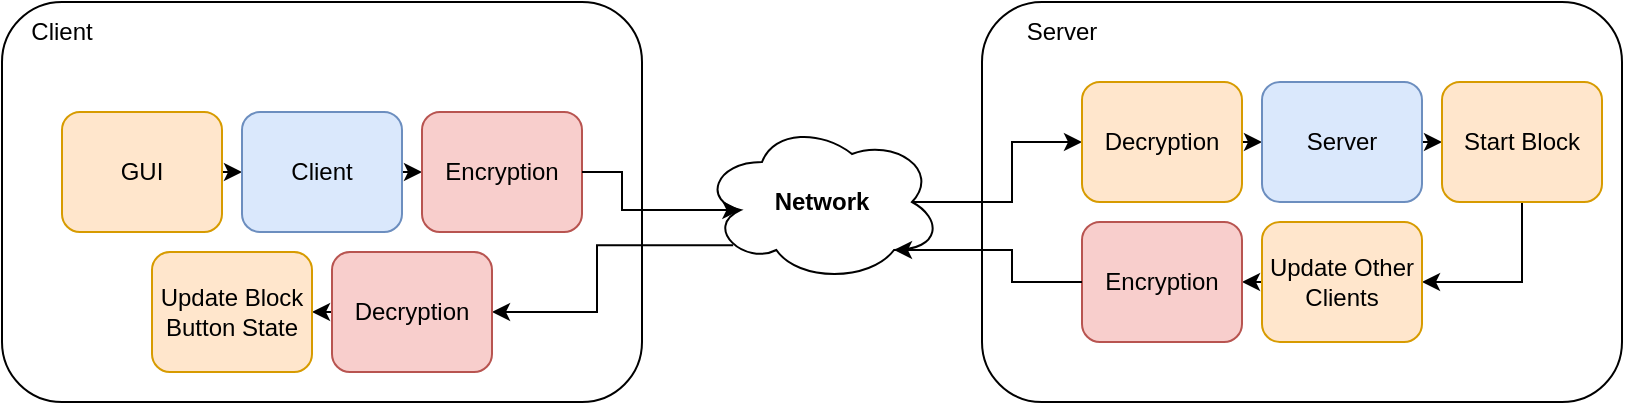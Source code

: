 <mxfile version="24.1.0" type="device">
  <diagram name="Page-1" id="aho3Puq2h6HQ7FZuOHsb">
    <mxGraphModel dx="1036" dy="606" grid="1" gridSize="10" guides="1" tooltips="1" connect="1" arrows="1" fold="1" page="1" pageScale="1" pageWidth="850" pageHeight="1100" math="0" shadow="0">
      <root>
        <mxCell id="0" />
        <mxCell id="1" parent="0" />
        <mxCell id="jrQk5kd3ISWVfhH9Z-BP-1" value="" style="rounded=1;whiteSpace=wrap;html=1;" vertex="1" parent="1">
          <mxGeometry x="520" y="170" width="320" height="200" as="geometry" />
        </mxCell>
        <mxCell id="jrQk5kd3ISWVfhH9Z-BP-2" value="" style="rounded=1;whiteSpace=wrap;html=1;" vertex="1" parent="1">
          <mxGeometry x="30" y="170" width="320" height="200" as="geometry" />
        </mxCell>
        <mxCell id="jrQk5kd3ISWVfhH9Z-BP-3" style="edgeStyle=orthogonalEdgeStyle;rounded=0;orthogonalLoop=1;jettySize=auto;html=1;exitX=0.875;exitY=0.5;exitDx=0;exitDy=0;exitPerimeter=0;entryX=0;entryY=0.5;entryDx=0;entryDy=0;" edge="1" parent="1" source="jrQk5kd3ISWVfhH9Z-BP-5" target="jrQk5kd3ISWVfhH9Z-BP-15">
          <mxGeometry relative="1" as="geometry" />
        </mxCell>
        <mxCell id="jrQk5kd3ISWVfhH9Z-BP-4" style="edgeStyle=orthogonalEdgeStyle;rounded=0;orthogonalLoop=1;jettySize=auto;html=1;exitX=0.13;exitY=0.77;exitDx=0;exitDy=0;exitPerimeter=0;entryX=1;entryY=0.5;entryDx=0;entryDy=0;" edge="1" parent="1" source="jrQk5kd3ISWVfhH9Z-BP-5" target="jrQk5kd3ISWVfhH9Z-BP-25">
          <mxGeometry relative="1" as="geometry" />
        </mxCell>
        <mxCell id="jrQk5kd3ISWVfhH9Z-BP-5" value="&lt;b&gt;Network&lt;/b&gt;" style="ellipse;shape=cloud;whiteSpace=wrap;html=1;" vertex="1" parent="1">
          <mxGeometry x="380" y="230" width="120" height="80" as="geometry" />
        </mxCell>
        <mxCell id="jrQk5kd3ISWVfhH9Z-BP-6" style="edgeStyle=orthogonalEdgeStyle;rounded=0;orthogonalLoop=1;jettySize=auto;html=1;exitX=1;exitY=0.5;exitDx=0;exitDy=0;entryX=0;entryY=0.5;entryDx=0;entryDy=0;" edge="1" parent="1" source="jrQk5kd3ISWVfhH9Z-BP-7" target="jrQk5kd3ISWVfhH9Z-BP-11">
          <mxGeometry relative="1" as="geometry" />
        </mxCell>
        <mxCell id="jrQk5kd3ISWVfhH9Z-BP-7" value="GUI" style="rounded=1;whiteSpace=wrap;html=1;fillColor=#ffe6cc;strokeColor=#d79b00;" vertex="1" parent="1">
          <mxGeometry x="60" y="225" width="80" height="60" as="geometry" />
        </mxCell>
        <mxCell id="jrQk5kd3ISWVfhH9Z-BP-8" value="Client" style="text;html=1;align=center;verticalAlign=middle;whiteSpace=wrap;rounded=0;" vertex="1" parent="1">
          <mxGeometry x="30" y="170" width="60" height="30" as="geometry" />
        </mxCell>
        <mxCell id="jrQk5kd3ISWVfhH9Z-BP-9" value="Server" style="text;html=1;align=center;verticalAlign=middle;whiteSpace=wrap;rounded=0;" vertex="1" parent="1">
          <mxGeometry x="530" y="170" width="60" height="30" as="geometry" />
        </mxCell>
        <mxCell id="jrQk5kd3ISWVfhH9Z-BP-10" style="edgeStyle=orthogonalEdgeStyle;rounded=0;orthogonalLoop=1;jettySize=auto;html=1;exitX=1;exitY=0.5;exitDx=0;exitDy=0;entryX=0;entryY=0.5;entryDx=0;entryDy=0;" edge="1" parent="1" source="jrQk5kd3ISWVfhH9Z-BP-11" target="jrQk5kd3ISWVfhH9Z-BP-12">
          <mxGeometry relative="1" as="geometry" />
        </mxCell>
        <mxCell id="jrQk5kd3ISWVfhH9Z-BP-11" value="Client" style="rounded=1;whiteSpace=wrap;html=1;fillColor=#dae8fc;strokeColor=#6c8ebf;" vertex="1" parent="1">
          <mxGeometry x="150" y="225" width="80" height="60" as="geometry" />
        </mxCell>
        <mxCell id="jrQk5kd3ISWVfhH9Z-BP-12" value="Encryption" style="rounded=1;whiteSpace=wrap;html=1;fillColor=#f8cecc;strokeColor=#b85450;" vertex="1" parent="1">
          <mxGeometry x="240" y="225" width="80" height="60" as="geometry" />
        </mxCell>
        <mxCell id="jrQk5kd3ISWVfhH9Z-BP-13" style="edgeStyle=orthogonalEdgeStyle;rounded=0;orthogonalLoop=1;jettySize=auto;html=1;exitX=1;exitY=0.5;exitDx=0;exitDy=0;entryX=0.16;entryY=0.55;entryDx=0;entryDy=0;entryPerimeter=0;" edge="1" parent="1" source="jrQk5kd3ISWVfhH9Z-BP-12" target="jrQk5kd3ISWVfhH9Z-BP-5">
          <mxGeometry relative="1" as="geometry">
            <Array as="points">
              <mxPoint x="340" y="255" />
              <mxPoint x="340" y="274" />
            </Array>
          </mxGeometry>
        </mxCell>
        <mxCell id="jrQk5kd3ISWVfhH9Z-BP-14" style="edgeStyle=orthogonalEdgeStyle;rounded=0;orthogonalLoop=1;jettySize=auto;html=1;exitX=1;exitY=0.5;exitDx=0;exitDy=0;entryX=0;entryY=0.5;entryDx=0;entryDy=0;" edge="1" parent="1" source="jrQk5kd3ISWVfhH9Z-BP-15" target="jrQk5kd3ISWVfhH9Z-BP-17">
          <mxGeometry relative="1" as="geometry" />
        </mxCell>
        <mxCell id="jrQk5kd3ISWVfhH9Z-BP-15" value="Decryption" style="rounded=1;whiteSpace=wrap;html=1;fillColor=#ffe6cc;strokeColor=#d79b00;" vertex="1" parent="1">
          <mxGeometry x="570" y="210" width="80" height="60" as="geometry" />
        </mxCell>
        <mxCell id="jrQk5kd3ISWVfhH9Z-BP-16" style="edgeStyle=orthogonalEdgeStyle;rounded=0;orthogonalLoop=1;jettySize=auto;html=1;exitX=1;exitY=0.5;exitDx=0;exitDy=0;entryX=0;entryY=0.5;entryDx=0;entryDy=0;" edge="1" parent="1" source="jrQk5kd3ISWVfhH9Z-BP-17" target="jrQk5kd3ISWVfhH9Z-BP-19">
          <mxGeometry relative="1" as="geometry" />
        </mxCell>
        <mxCell id="jrQk5kd3ISWVfhH9Z-BP-17" value="Server" style="rounded=1;whiteSpace=wrap;html=1;fillColor=#dae8fc;strokeColor=#6c8ebf;" vertex="1" parent="1">
          <mxGeometry x="660" y="210" width="80" height="60" as="geometry" />
        </mxCell>
        <mxCell id="jrQk5kd3ISWVfhH9Z-BP-18" style="edgeStyle=orthogonalEdgeStyle;rounded=0;orthogonalLoop=1;jettySize=auto;html=1;exitX=0.5;exitY=1;exitDx=0;exitDy=0;entryX=1;entryY=0.5;entryDx=0;entryDy=0;" edge="1" parent="1" source="jrQk5kd3ISWVfhH9Z-BP-19" target="jrQk5kd3ISWVfhH9Z-BP-21">
          <mxGeometry relative="1" as="geometry" />
        </mxCell>
        <mxCell id="jrQk5kd3ISWVfhH9Z-BP-19" value="Start Block" style="rounded=1;whiteSpace=wrap;html=1;fillColor=#ffe6cc;strokeColor=#d79b00;" vertex="1" parent="1">
          <mxGeometry x="750" y="210" width="80" height="60" as="geometry" />
        </mxCell>
        <mxCell id="jrQk5kd3ISWVfhH9Z-BP-20" style="edgeStyle=orthogonalEdgeStyle;rounded=0;orthogonalLoop=1;jettySize=auto;html=1;exitX=0;exitY=0.5;exitDx=0;exitDy=0;entryX=1;entryY=0.5;entryDx=0;entryDy=0;" edge="1" parent="1" source="jrQk5kd3ISWVfhH9Z-BP-21" target="jrQk5kd3ISWVfhH9Z-BP-22">
          <mxGeometry relative="1" as="geometry" />
        </mxCell>
        <mxCell id="jrQk5kd3ISWVfhH9Z-BP-21" value="Update Other Clients" style="rounded=1;whiteSpace=wrap;html=1;fillColor=#ffe6cc;strokeColor=#d79b00;" vertex="1" parent="1">
          <mxGeometry x="660" y="280" width="80" height="60" as="geometry" />
        </mxCell>
        <mxCell id="jrQk5kd3ISWVfhH9Z-BP-22" value="Encryption" style="rounded=1;whiteSpace=wrap;html=1;fillColor=#f8cecc;strokeColor=#b85450;" vertex="1" parent="1">
          <mxGeometry x="570" y="280" width="80" height="60" as="geometry" />
        </mxCell>
        <mxCell id="jrQk5kd3ISWVfhH9Z-BP-23" style="edgeStyle=orthogonalEdgeStyle;rounded=0;orthogonalLoop=1;jettySize=auto;html=1;exitX=0;exitY=0.5;exitDx=0;exitDy=0;entryX=0.8;entryY=0.8;entryDx=0;entryDy=0;entryPerimeter=0;" edge="1" parent="1" source="jrQk5kd3ISWVfhH9Z-BP-22" target="jrQk5kd3ISWVfhH9Z-BP-5">
          <mxGeometry relative="1" as="geometry" />
        </mxCell>
        <mxCell id="jrQk5kd3ISWVfhH9Z-BP-24" style="edgeStyle=orthogonalEdgeStyle;rounded=0;orthogonalLoop=1;jettySize=auto;html=1;exitX=0;exitY=0.5;exitDx=0;exitDy=0;entryX=1;entryY=0.5;entryDx=0;entryDy=0;" edge="1" parent="1" source="jrQk5kd3ISWVfhH9Z-BP-25" target="jrQk5kd3ISWVfhH9Z-BP-27">
          <mxGeometry relative="1" as="geometry" />
        </mxCell>
        <mxCell id="jrQk5kd3ISWVfhH9Z-BP-25" value="Decryption" style="rounded=1;whiteSpace=wrap;html=1;fillColor=#f8cecc;strokeColor=#b85450;" vertex="1" parent="1">
          <mxGeometry x="195" y="295" width="80" height="60" as="geometry" />
        </mxCell>
        <mxCell id="jrQk5kd3ISWVfhH9Z-BP-27" value="Update Block Button State" style="rounded=1;whiteSpace=wrap;html=1;fillColor=#ffe6cc;strokeColor=#d79b00;" vertex="1" parent="1">
          <mxGeometry x="105" y="295" width="80" height="60" as="geometry" />
        </mxCell>
      </root>
    </mxGraphModel>
  </diagram>
</mxfile>
